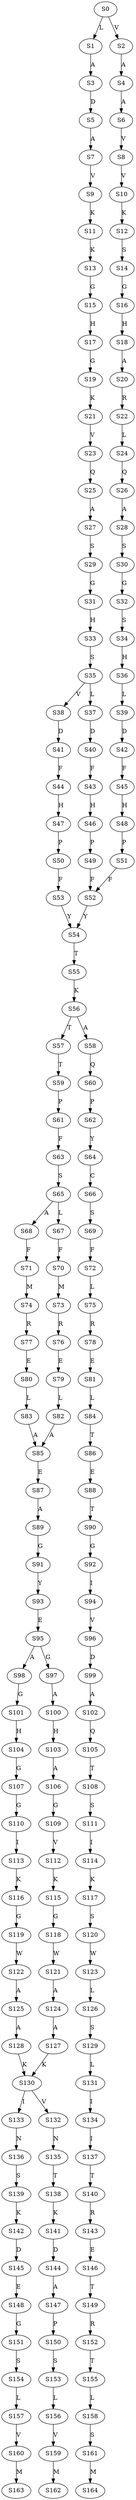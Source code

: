 strict digraph  {
	S0 -> S1 [ label = L ];
	S0 -> S2 [ label = V ];
	S1 -> S3 [ label = A ];
	S2 -> S4 [ label = A ];
	S3 -> S5 [ label = D ];
	S4 -> S6 [ label = A ];
	S5 -> S7 [ label = A ];
	S6 -> S8 [ label = V ];
	S7 -> S9 [ label = V ];
	S8 -> S10 [ label = V ];
	S9 -> S11 [ label = K ];
	S10 -> S12 [ label = K ];
	S11 -> S13 [ label = K ];
	S12 -> S14 [ label = S ];
	S13 -> S15 [ label = G ];
	S14 -> S16 [ label = G ];
	S15 -> S17 [ label = H ];
	S16 -> S18 [ label = H ];
	S17 -> S19 [ label = G ];
	S18 -> S20 [ label = A ];
	S19 -> S21 [ label = K ];
	S20 -> S22 [ label = R ];
	S21 -> S23 [ label = V ];
	S22 -> S24 [ label = L ];
	S23 -> S25 [ label = Q ];
	S24 -> S26 [ label = Q ];
	S25 -> S27 [ label = A ];
	S26 -> S28 [ label = A ];
	S27 -> S29 [ label = S ];
	S28 -> S30 [ label = S ];
	S29 -> S31 [ label = G ];
	S30 -> S32 [ label = G ];
	S31 -> S33 [ label = H ];
	S32 -> S34 [ label = S ];
	S33 -> S35 [ label = S ];
	S34 -> S36 [ label = H ];
	S35 -> S37 [ label = L ];
	S35 -> S38 [ label = V ];
	S36 -> S39 [ label = L ];
	S37 -> S40 [ label = D ];
	S38 -> S41 [ label = D ];
	S39 -> S42 [ label = D ];
	S40 -> S43 [ label = F ];
	S41 -> S44 [ label = F ];
	S42 -> S45 [ label = F ];
	S43 -> S46 [ label = H ];
	S44 -> S47 [ label = H ];
	S45 -> S48 [ label = H ];
	S46 -> S49 [ label = P ];
	S47 -> S50 [ label = P ];
	S48 -> S51 [ label = P ];
	S49 -> S52 [ label = F ];
	S50 -> S53 [ label = F ];
	S51 -> S52 [ label = F ];
	S52 -> S54 [ label = Y ];
	S53 -> S54 [ label = Y ];
	S54 -> S55 [ label = T ];
	S55 -> S56 [ label = K ];
	S56 -> S57 [ label = T ];
	S56 -> S58 [ label = A ];
	S57 -> S59 [ label = T ];
	S58 -> S60 [ label = Q ];
	S59 -> S61 [ label = P ];
	S60 -> S62 [ label = P ];
	S61 -> S63 [ label = F ];
	S62 -> S64 [ label = Y ];
	S63 -> S65 [ label = S ];
	S64 -> S66 [ label = C ];
	S65 -> S67 [ label = L ];
	S65 -> S68 [ label = A ];
	S66 -> S69 [ label = S ];
	S67 -> S70 [ label = F ];
	S68 -> S71 [ label = F ];
	S69 -> S72 [ label = F ];
	S70 -> S73 [ label = M ];
	S71 -> S74 [ label = M ];
	S72 -> S75 [ label = L ];
	S73 -> S76 [ label = R ];
	S74 -> S77 [ label = R ];
	S75 -> S78 [ label = R ];
	S76 -> S79 [ label = E ];
	S77 -> S80 [ label = E ];
	S78 -> S81 [ label = E ];
	S79 -> S82 [ label = L ];
	S80 -> S83 [ label = L ];
	S81 -> S84 [ label = L ];
	S82 -> S85 [ label = A ];
	S83 -> S85 [ label = A ];
	S84 -> S86 [ label = T ];
	S85 -> S87 [ label = E ];
	S86 -> S88 [ label = E ];
	S87 -> S89 [ label = A ];
	S88 -> S90 [ label = T ];
	S89 -> S91 [ label = G ];
	S90 -> S92 [ label = G ];
	S91 -> S93 [ label = Y ];
	S92 -> S94 [ label = I ];
	S93 -> S95 [ label = E ];
	S94 -> S96 [ label = V ];
	S95 -> S97 [ label = G ];
	S95 -> S98 [ label = A ];
	S96 -> S99 [ label = D ];
	S97 -> S100 [ label = A ];
	S98 -> S101 [ label = G ];
	S99 -> S102 [ label = A ];
	S100 -> S103 [ label = H ];
	S101 -> S104 [ label = H ];
	S102 -> S105 [ label = Q ];
	S103 -> S106 [ label = A ];
	S104 -> S107 [ label = G ];
	S105 -> S108 [ label = T ];
	S106 -> S109 [ label = G ];
	S107 -> S110 [ label = G ];
	S108 -> S111 [ label = S ];
	S109 -> S112 [ label = V ];
	S110 -> S113 [ label = I ];
	S111 -> S114 [ label = I ];
	S112 -> S115 [ label = K ];
	S113 -> S116 [ label = K ];
	S114 -> S117 [ label = K ];
	S115 -> S118 [ label = G ];
	S116 -> S119 [ label = G ];
	S117 -> S120 [ label = S ];
	S118 -> S121 [ label = W ];
	S119 -> S122 [ label = W ];
	S120 -> S123 [ label = W ];
	S121 -> S124 [ label = A ];
	S122 -> S125 [ label = A ];
	S123 -> S126 [ label = L ];
	S124 -> S127 [ label = A ];
	S125 -> S128 [ label = A ];
	S126 -> S129 [ label = S ];
	S127 -> S130 [ label = K ];
	S128 -> S130 [ label = K ];
	S129 -> S131 [ label = L ];
	S130 -> S132 [ label = V ];
	S130 -> S133 [ label = I ];
	S131 -> S134 [ label = I ];
	S132 -> S135 [ label = N ];
	S133 -> S136 [ label = N ];
	S134 -> S137 [ label = I ];
	S135 -> S138 [ label = T ];
	S136 -> S139 [ label = S ];
	S137 -> S140 [ label = T ];
	S138 -> S141 [ label = K ];
	S139 -> S142 [ label = K ];
	S140 -> S143 [ label = R ];
	S141 -> S144 [ label = D ];
	S142 -> S145 [ label = D ];
	S143 -> S146 [ label = E ];
	S144 -> S147 [ label = A ];
	S145 -> S148 [ label = E ];
	S146 -> S149 [ label = T ];
	S147 -> S150 [ label = P ];
	S148 -> S151 [ label = G ];
	S149 -> S152 [ label = R ];
	S150 -> S153 [ label = S ];
	S151 -> S154 [ label = S ];
	S152 -> S155 [ label = T ];
	S153 -> S156 [ label = L ];
	S154 -> S157 [ label = L ];
	S155 -> S158 [ label = L ];
	S156 -> S159 [ label = V ];
	S157 -> S160 [ label = V ];
	S158 -> S161 [ label = S ];
	S159 -> S162 [ label = M ];
	S160 -> S163 [ label = M ];
	S161 -> S164 [ label = M ];
}
